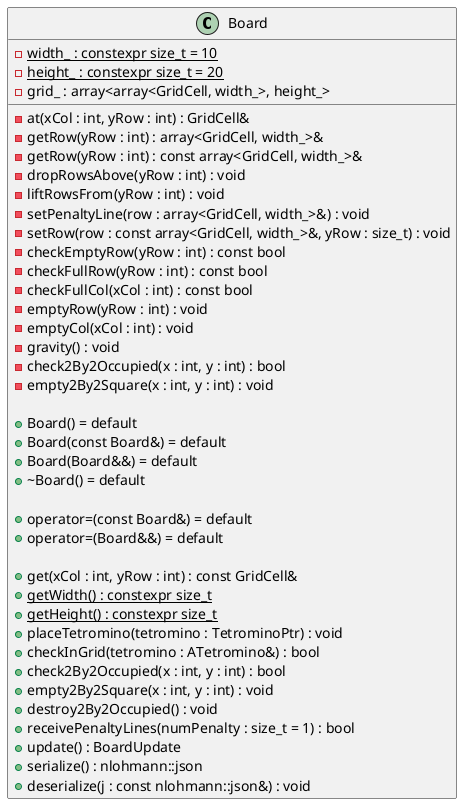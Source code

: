 /' authors Ernest Jonas Rafaou '/
@startuml (id=Board)

class Board {
    - {static} width_ : constexpr size_t = 10
    - {static} height_ : constexpr size_t = 20
    - grid_ : array<array<GridCell, width_>, height_>

    - at(xCol : int, yRow : int) : GridCell&
    - getRow(yRow : int) : array<GridCell, width_>&
    - getRow(yRow : int) : const array<GridCell, width_>&
    - dropRowsAbove(yRow : int) : void
    - liftRowsFrom(yRow : int) : void
    - setPenaltyLine(row : array<GridCell, width_>&) : void
    - setRow(row : const array<GridCell, width_>&, yRow : size_t) : void
    - checkEmptyRow(yRow : int) : const bool
    - checkFullRow(yRow : int) : const bool
    - checkFullCol(xCol : int) : const bool
    - emptyRow(yRow : int) : void
    - emptyCol(xCol : int) : void
    - gravity() : void
    - check2By2Occupied(x : int, y : int) : bool
    - empty2By2Square(x : int, y : int) : void

    + Board() = default
    + Board(const Board&) = default
    + Board(Board&&) = default
    + ~Board() = default
    
    + operator=(const Board&) = default
    + operator=(Board&&) = default
    
    + get(xCol : int, yRow : int) : const GridCell&
    + {static} getWidth() : constexpr size_t
    + {static} getHeight() : constexpr size_t
    + placeTetromino(tetromino : TetrominoPtr) : void
    + checkInGrid(tetromino : ATetromino&) : bool
    + check2By2Occupied(x : int, y : int) : bool
    + empty2By2Square(x : int, y : int) : void
    + destroy2By2Occupied() : void
    + receivePenaltyLines(numPenalty : size_t = 1) : bool
    + update() : BoardUpdate
    + serialize() : nlohmann::json
    + deserialize(j : const nlohmann::json&) : void
}

@enduml